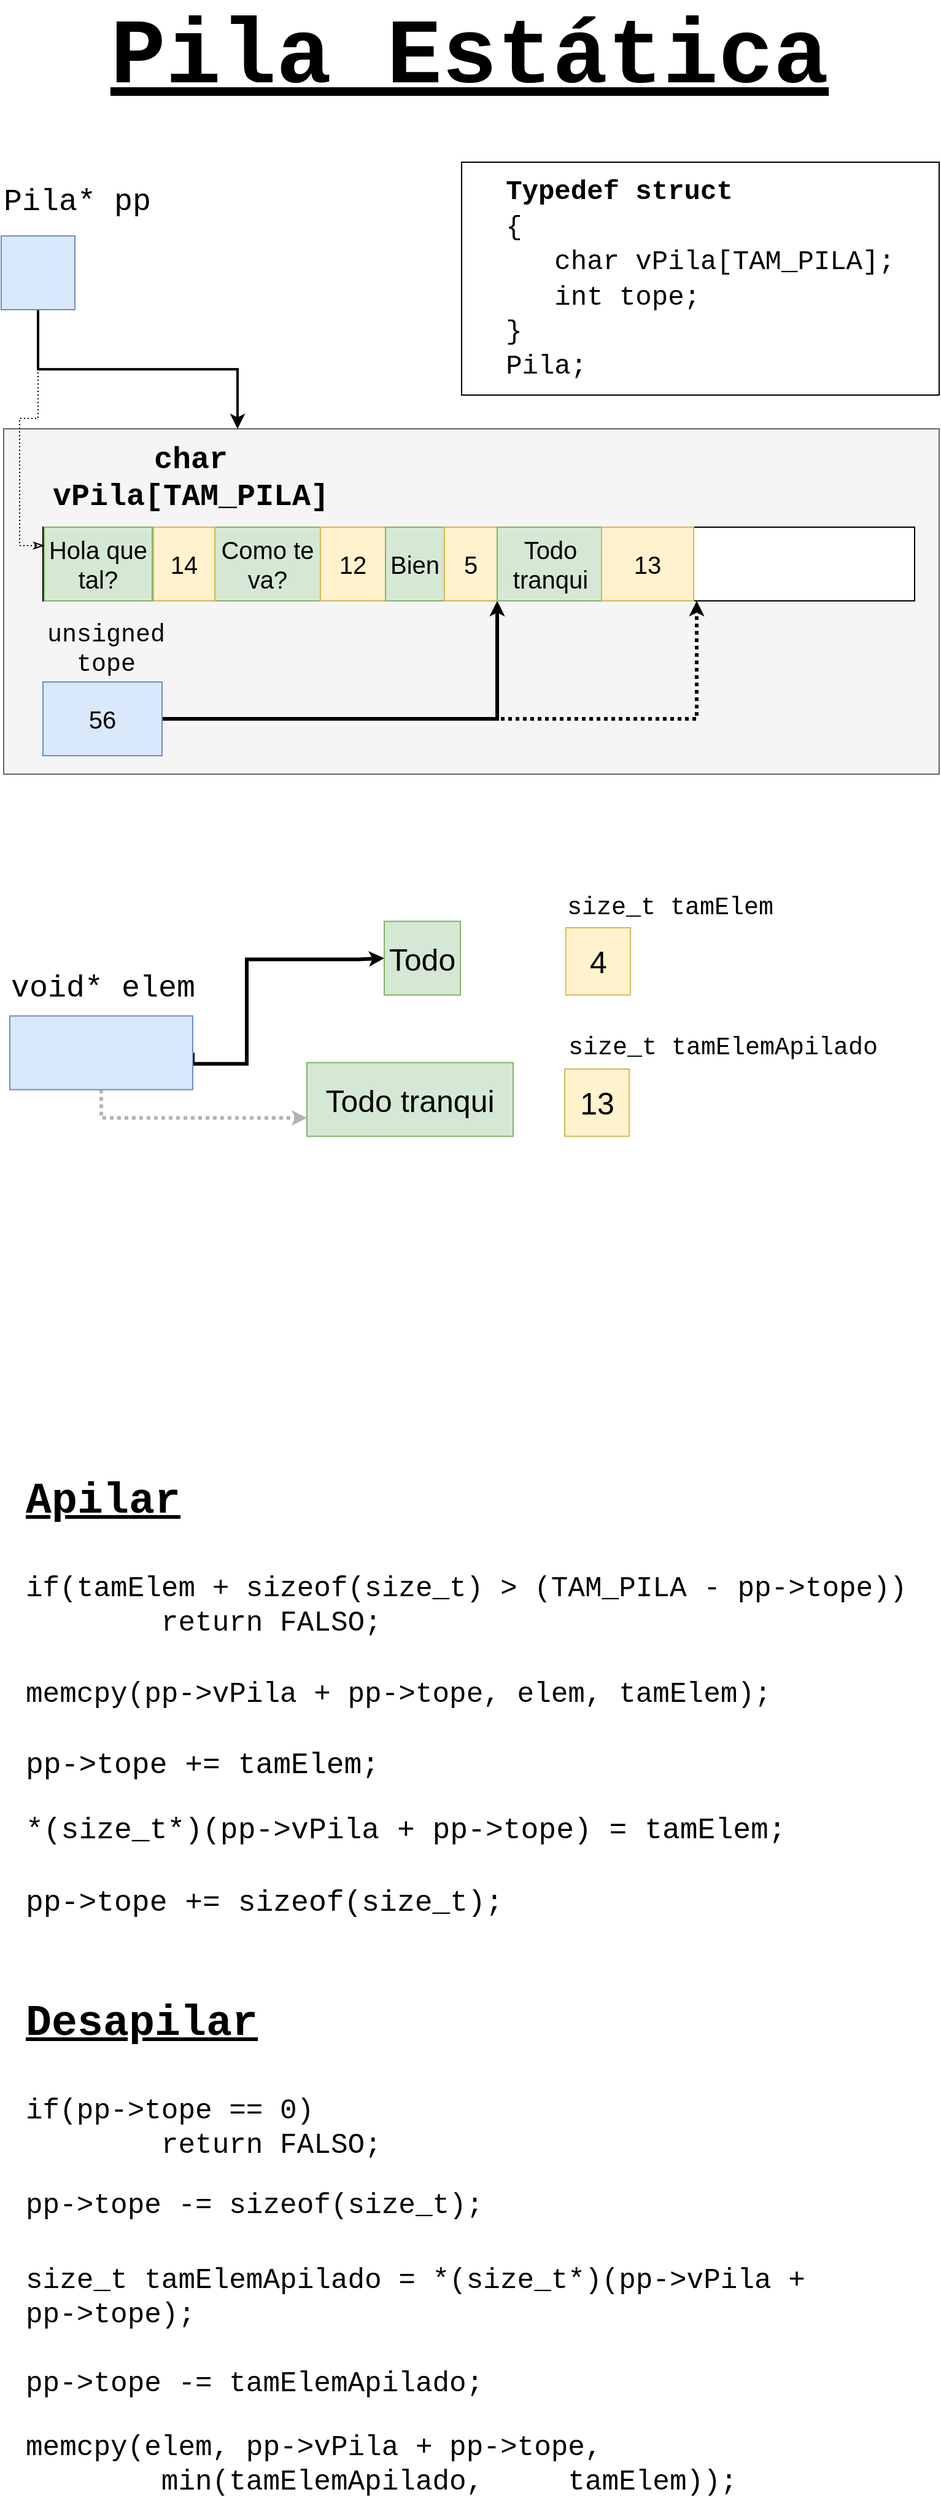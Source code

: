 <mxfile version="18.1.3" type="device"><diagram id="zCQjO5VyLYNLlVyIKUwc" name="Page-1"><mxGraphModel dx="1736" dy="900" grid="0" gridSize="10" guides="1" tooltips="1" connect="1" arrows="1" fold="1" page="1" pageScale="1" pageWidth="827" pageHeight="1169" math="0" shadow="0"><root><mxCell id="0"/><mxCell id="1" parent="0"/><mxCell id="Qqnqu4AXdWNuJ_VfmKJd-2" value="" style="rounded=0;whiteSpace=wrap;html=1;fontSize=20;fillColor=#f5f5f5;strokeColor=#666666;fontColor=#333333;" parent="1" vertex="1"><mxGeometry x="35" y="400" width="762" height="281" as="geometry"/></mxCell><mxCell id="Qqnqu4AXdWNuJ_VfmKJd-1" value="" style="rounded=0;whiteSpace=wrap;html=1;fontColor=#000000;fontSize=20;" parent="1" vertex="1"><mxGeometry x="67" y="480" width="710" height="60" as="geometry"/></mxCell><mxCell id="Qqnqu4AXdWNuJ_VfmKJd-3" value="char vPila[TAM_PILA]" style="text;html=1;strokeColor=none;fillColor=none;align=center;verticalAlign=middle;whiteSpace=wrap;rounded=0;fontFamily=Courier New;fontColor=#000000;fontSize=25;fontStyle=1" parent="1" vertex="1"><mxGeometry x="66" y="409" width="243" height="61" as="geometry"/></mxCell><mxCell id="vYaRMHT9T-FYF3w77zmK-3" style="edgeStyle=orthogonalEdgeStyle;rounded=0;orthogonalLoop=1;jettySize=auto;html=1;exitX=1;exitY=0.5;exitDx=0;exitDy=0;entryX=1;entryY=1;entryDx=0;entryDy=0;fontFamily=Courier New;fontSize=20;startSize=3;endSize=3;strokeColor=#000000;strokeWidth=3;" parent="1" source="Qqnqu4AXdWNuJ_VfmKJd-4" target="Mt-ZcqFUklL3Cd0vU6-G-2" edge="1"><mxGeometry relative="1" as="geometry"/></mxCell><mxCell id="vYaRMHT9T-FYF3w77zmK-21" style="edgeStyle=orthogonalEdgeStyle;rounded=0;orthogonalLoop=1;jettySize=auto;html=1;exitX=1;exitY=0.5;exitDx=0;exitDy=0;entryX=0.75;entryY=1;entryDx=0;entryDy=0;dashed=1;dashPattern=1 1;labelBackgroundColor=#000000;fontFamily=Courier New;fontSize=25;fontColor=#000000;startSize=3;endSize=3;strokeColor=#000000;strokeWidth=3;" parent="1" source="Qqnqu4AXdWNuJ_VfmKJd-4" target="Qqnqu4AXdWNuJ_VfmKJd-1" edge="1"><mxGeometry relative="1" as="geometry"/></mxCell><mxCell id="Qqnqu4AXdWNuJ_VfmKJd-4" value="56" style="rounded=0;whiteSpace=wrap;html=1;fillColor=#dae8fc;strokeColor=#6c8ebf;fontColor=#000000;fontSize=20;" parent="1" vertex="1"><mxGeometry x="67" y="606" width="97" height="60" as="geometry"/></mxCell><mxCell id="Qqnqu4AXdWNuJ_VfmKJd-5" value="unsigned tope" style="text;html=1;strokeColor=none;fillColor=none;align=center;verticalAlign=middle;whiteSpace=wrap;rounded=0;fontFamily=Courier New;fontColor=#000000;fontSize=20;" parent="1" vertex="1"><mxGeometry x="68" y="569" width="101" height="20" as="geometry"/></mxCell><mxCell id="Qqnqu4AXdWNuJ_VfmKJd-6" value="Pila pila" style="text;html=1;resizable=0;points=[];autosize=1;align=left;verticalAlign=top;spacingTop=-4;fontFamily=Courier New;fontColor=#FFFFFF;fontSize=20;" parent="1" vertex="1"><mxGeometry x="33" y="312" width="118" height="24" as="geometry"/></mxCell><mxCell id="c6du3B8U73wlgBMcLzEU-9" value="void* elem" style="text;html=1;resizable=0;points=[];autosize=1;align=left;verticalAlign=top;spacingTop=-4;fontFamily=Courier New;fontSize=25;" parent="1" vertex="1"><mxGeometry x="39" y="837.76" width="160" height="30" as="geometry"/></mxCell><mxCell id="vYaRMHT9T-FYF3w77zmK-5" style="edgeStyle=orthogonalEdgeStyle;rounded=0;orthogonalLoop=1;jettySize=auto;html=1;exitX=1;exitY=0.5;exitDx=0;exitDy=0;entryX=0;entryY=0.5;entryDx=0;entryDy=0;fontFamily=Courier New;fontSize=25;fontColor=#000000;startSize=3;endSize=3;strokeColor=#000000;strokeWidth=3;" parent="1" source="c6du3B8U73wlgBMcLzEU-10" target="BiEIqSl7Dna53eoweetK-8" edge="1"><mxGeometry relative="1" as="geometry"><Array as="points"><mxPoint x="189" y="916.76"/><mxPoint x="233" y="916.76"/><mxPoint x="233" y="831.76"/><mxPoint x="324" y="831.76"/></Array></mxGeometry></mxCell><mxCell id="vYaRMHT9T-FYF3w77zmK-7" style="edgeStyle=orthogonalEdgeStyle;rounded=0;orthogonalLoop=1;jettySize=auto;html=1;exitX=0.5;exitY=1;exitDx=0;exitDy=0;entryX=0;entryY=0.75;entryDx=0;entryDy=0;fontFamily=Courier New;fontSize=25;fontColor=#000000;startSize=3;endSize=3;strokeColor=#B3B3B3;strokeWidth=3;dashed=1;dashPattern=1 1;" parent="1" source="c6du3B8U73wlgBMcLzEU-10" target="dvG97-WtQt44WS3g--4C-3" edge="1"><mxGeometry relative="1" as="geometry"/></mxCell><mxCell id="c6du3B8U73wlgBMcLzEU-10" value="" style="rounded=0;whiteSpace=wrap;html=1;fillColor=#dae8fc;strokeColor=#6c8ebf;fontSize=25;" parent="1" vertex="1"><mxGeometry x="40" y="877.76" width="149" height="60" as="geometry"/></mxCell><mxCell id="c6du3B8U73wlgBMcLzEU-13" value="size_t tamElemApilado" style="text;html=1;resizable=0;points=[];autosize=1;align=left;verticalAlign=top;spacingTop=-4;fontFamily=Courier New;fontColor=#000000;fontSize=20;" parent="1" vertex="1"><mxGeometry x="492.88" y="888.997" width="262" height="24" as="geometry"/></mxCell><mxCell id="OCzfGvjnkoMk9mQlHg3f-1" value="&lt;span style=&quot;white-space: normal; font-size: 20px;&quot;&gt;Como te va?&lt;/span&gt;" style="rounded=0;whiteSpace=wrap;html=1;fillColor=#d5e8d4;strokeColor=#82b366;fontColor=#000000;fontSize=20;" parent="1" vertex="1"><mxGeometry x="207" y="480" width="86" height="60" as="geometry"/></mxCell><mxCell id="OCzfGvjnkoMk9mQlHg3f-2" value="12" style="rounded=0;whiteSpace=wrap;html=1;fillColor=#fff2cc;strokeColor=#d6b656;fontColor=#000000;fontSize=20;" parent="1" vertex="1"><mxGeometry x="293" y="480" width="53" height="60" as="geometry"/></mxCell><mxCell id="Mt-ZcqFUklL3Cd0vU6-G-1" value="&lt;span style=&quot;white-space: normal; font-size: 20px;&quot;&gt;Bien&lt;/span&gt;" style="rounded=0;whiteSpace=wrap;html=1;fillColor=#d5e8d4;strokeColor=#82b366;fontColor=#000000;fontSize=20;" parent="1" vertex="1"><mxGeometry x="346" y="480" width="48" height="60" as="geometry"/></mxCell><mxCell id="Mt-ZcqFUklL3Cd0vU6-G-2" value="5" style="rounded=0;whiteSpace=wrap;html=1;fillColor=#fff2cc;strokeColor=#d6b656;fontColor=#000000;fontSize=20;" parent="1" vertex="1"><mxGeometry x="394" y="480" width="43" height="60" as="geometry"/></mxCell><mxCell id="BiEIqSl7Dna53eoweetK-1" value="Hola que tal?" style="rounded=0;whiteSpace=wrap;html=1;fillColor=#d5e8d4;strokeColor=#82b366;fontColor=#000000;fontSize=20;" parent="1" vertex="1"><mxGeometry x="68" y="480" width="88" height="60" as="geometry"/></mxCell><mxCell id="BiEIqSl7Dna53eoweetK-3" value="14" style="rounded=0;whiteSpace=wrap;html=1;fillColor=#fff2cc;strokeColor=#d6b656;fontColor=#000000;fontSize=20;" parent="1" vertex="1"><mxGeometry x="157" y="480" width="50" height="60" as="geometry"/></mxCell><mxCell id="BiEIqSl7Dna53eoweetK-7" style="edgeStyle=orthogonalEdgeStyle;rounded=0;orthogonalLoop=1;jettySize=auto;html=1;exitX=0.5;exitY=1;exitDx=0;exitDy=0;entryX=0.25;entryY=0;entryDx=0;entryDy=0;fontSize=20;fontColor=#FFFFFF;strokeColor=#000000;strokeWidth=2;" parent="1" source="BiEIqSl7Dna53eoweetK-5" target="Qqnqu4AXdWNuJ_VfmKJd-2" edge="1"><mxGeometry relative="1" as="geometry"/></mxCell><mxCell id="b-KZtlq58ip0g5WjNeN--16" style="edgeStyle=orthogonalEdgeStyle;rounded=0;orthogonalLoop=1;jettySize=auto;html=1;exitX=0.5;exitY=1;exitDx=0;exitDy=0;entryX=0;entryY=0.25;entryDx=0;entryDy=0;dashed=1;dashPattern=1 2;fontFamily=Courier New;fontSize=35;endArrow=classicThin;endFill=0;" edge="1" parent="1" source="BiEIqSl7Dna53eoweetK-5" target="BiEIqSl7Dna53eoweetK-1"><mxGeometry relative="1" as="geometry"/></mxCell><mxCell id="BiEIqSl7Dna53eoweetK-5" value="" style="rounded=0;whiteSpace=wrap;html=1;fillColor=#dae8fc;strokeColor=#6c8ebf;fontSize=20;" parent="1" vertex="1"><mxGeometry x="33" y="243" width="60" height="60" as="geometry"/></mxCell><mxCell id="BiEIqSl7Dna53eoweetK-6" value="Pila* pp" style="text;html=1;resizable=0;points=[];autosize=1;align=left;verticalAlign=top;spacingTop=-4;fontFamily=Courier New;fontSize=25;" parent="1" vertex="1"><mxGeometry x="33" y="198" width="130" height="30" as="geometry"/></mxCell><mxCell id="BiEIqSl7Dna53eoweetK-8" value="Todo" style="rounded=0;whiteSpace=wrap;html=1;fillColor=#d5e8d4;strokeColor=#82b366;fontColor=#000000;fontSize=25;" parent="1" vertex="1"><mxGeometry x="345" y="800.76" width="62" height="60" as="geometry"/></mxCell><mxCell id="dvG97-WtQt44WS3g--4C-1" value="Todo tranqui" style="rounded=0;whiteSpace=wrap;html=1;fillColor=#d5e8d4;strokeColor=#82b366;fontColor=#000000;fontSize=20;" parent="1" vertex="1"><mxGeometry x="437" y="480" width="87" height="60" as="geometry"/></mxCell><mxCell id="dvG97-WtQt44WS3g--4C-2" value="13" style="rounded=0;whiteSpace=wrap;html=1;fillColor=#fff2cc;strokeColor=#d6b656;fontColor=#000000;fontSize=20;" parent="1" vertex="1"><mxGeometry x="522" y="480" width="75" height="60" as="geometry"/></mxCell><mxCell id="dvG97-WtQt44WS3g--4C-3" value="Todo tranqui" style="rounded=0;whiteSpace=wrap;html=1;fillColor=#d5e8d4;strokeColor=#82b366;fontColor=#000000;fontSize=25;" parent="1" vertex="1"><mxGeometry x="282" y="915.76" width="168" height="60" as="geometry"/></mxCell><mxCell id="vYaRMHT9T-FYF3w77zmK-1" value="Pila Estática" style="text;html=1;align=center;verticalAlign=middle;resizable=0;points=[];autosize=1;strokeColor=none;fillColor=none;fontSize=75;fontFamily=Courier New;fontStyle=5;labelPosition=center;verticalLabelPosition=middle;" parent="1" vertex="1"><mxGeometry x="116" y="51" width="595" height="94" as="geometry"/></mxCell><mxCell id="b-KZtlq58ip0g5WjNeN--1" value="&lt;div style=&quot;text-align: left; font-size: 22px;&quot;&gt;&lt;span style=&quot;background-color: initial;&quot;&gt;&lt;b style=&quot;&quot;&gt;&lt;font face=&quot;Courier New&quot; style=&quot;font-size: 22px;&quot;&gt;Typedef struct&lt;/font&gt;&lt;/b&gt;&lt;/span&gt;&lt;/div&gt;&lt;div style=&quot;text-align: left; font-size: 22px;&quot;&gt;&lt;span style=&quot;background-color: initial;&quot;&gt;&lt;font face=&quot;Courier New&quot; style=&quot;font-size: 22px;&quot;&gt;{&lt;/font&gt;&lt;/span&gt;&lt;/div&gt;&lt;div style=&quot;text-align: left; font-size: 22px;&quot;&gt;&lt;span style=&quot;background-color: initial;&quot;&gt;&lt;font face=&quot;Courier New&quot; style=&quot;font-size: 22px;&quot;&gt;&amp;nbsp; &amp;nbsp;char vPila[TAM_PILA];&lt;br&gt;&lt;/font&gt;&lt;/span&gt;&lt;/div&gt;&lt;div style=&quot;text-align: left; font-size: 22px;&quot;&gt;&lt;span style=&quot;background-color: initial;&quot;&gt;&lt;font face=&quot;Courier New&quot; style=&quot;font-size: 22px;&quot;&gt;&amp;nbsp; &amp;nbsp;int tope;&lt;br&gt;&lt;/font&gt;&lt;/span&gt;&lt;/div&gt;&lt;div style=&quot;text-align: left; font-size: 22px;&quot;&gt;&lt;span style=&quot;background-color: initial;&quot;&gt;&lt;font face=&quot;Courier New&quot; style=&quot;font-size: 22px;&quot;&gt;}&lt;/font&gt;&lt;/span&gt;&lt;/div&gt;&lt;div style=&quot;text-align: left; font-size: 22px;&quot;&gt;&lt;span style=&quot;background-color: initial;&quot;&gt;&lt;font face=&quot;Courier New&quot; style=&quot;font-size: 22px;&quot;&gt;Pila;&lt;/font&gt;&lt;/span&gt;&lt;/div&gt;" style="text;html=1;align=center;verticalAlign=middle;whiteSpace=wrap;rounded=0;strokeColor=default;" vertex="1" parent="1"><mxGeometry x="408" y="183" width="389" height="189.5" as="geometry"/></mxCell><mxCell id="b-KZtlq58ip0g5WjNeN--2" value="&lt;font style=&quot;font-size: 24px;&quot;&gt;*(size_t*)(pp-&amp;gt;vPila + pp-&amp;gt;tope) = tamElem;&lt;/font&gt;" style="text;html=1;strokeColor=none;fillColor=none;align=left;verticalAlign=middle;whiteSpace=wrap;rounded=0;fontFamily=Courier New;fontSize=24;spacingTop=0;" vertex="1" parent="1"><mxGeometry x="50.51" y="1526" width="664.49" height="30" as="geometry"/></mxCell><mxCell id="b-KZtlq58ip0g5WjNeN--3" value="&lt;font style=&quot;font-size: 23px;&quot;&gt;size_t tamElemApilado = *(size_t*)(pp-&amp;gt;vPila + &lt;br&gt;pp-&amp;gt;tope);&lt;/font&gt;" style="text;html=1;strokeColor=none;fillColor=none;align=left;verticalAlign=middle;whiteSpace=wrap;rounded=0;fontFamily=Courier New;fontSize=23;" vertex="1" parent="1"><mxGeometry x="50.51" y="1891" width="746.49" height="59" as="geometry"/></mxCell><mxCell id="c6du3B8U73wlgBMcLzEU-12" value="13" style="rounded=0;whiteSpace=wrap;html=1;fillColor=#fff2cc;strokeColor=#d6b656;fontColor=#000000;fontSize=25;" parent="1" vertex="1"><mxGeometry x="492" y="920.999" width="52.636" height="54.761" as="geometry"/></mxCell><mxCell id="c6du3B8U73wlgBMcLzEU-16" value="size_t tamElem" style="text;html=1;resizable=0;points=[];autosize=1;align=left;verticalAlign=top;spacingTop=-4;fontFamily=Courier New;fontColor=#000000;fontSize=20;" parent="1" vertex="1"><mxGeometry x="492" y="775" width="178" height="24" as="geometry"/></mxCell><mxCell id="BiEIqSl7Dna53eoweetK-9" value="4" style="rounded=0;whiteSpace=wrap;html=1;fillColor=#fff2cc;strokeColor=#d6b656;fontColor=#000000;fontSize=25;" parent="1" vertex="1"><mxGeometry x="492.877" y="805.998" width="52.636" height="54.761" as="geometry"/></mxCell><mxCell id="b-KZtlq58ip0g5WjNeN--5" value="&lt;font size=&quot;1&quot; style=&quot;&quot;&gt;&lt;u style=&quot;font-size: 35px;&quot;&gt;Apilar&lt;/u&gt;&lt;/font&gt;" style="text;html=1;strokeColor=none;fillColor=none;align=left;verticalAlign=middle;whiteSpace=wrap;rounded=0;fontFamily=Courier New;fontSize=25;fontStyle=1" vertex="1" parent="1"><mxGeometry x="50.51" y="1257" width="185.49" height="30" as="geometry"/></mxCell><mxCell id="b-KZtlq58ip0g5WjNeN--6" value="&lt;font size=&quot;1&quot; style=&quot;&quot;&gt;&lt;b style=&quot;&quot;&gt;&lt;u style=&quot;font-size: 35px;&quot;&gt;Desapilar&lt;/u&gt;&lt;/b&gt;&lt;/font&gt;" style="text;html=1;strokeColor=none;fillColor=none;align=left;verticalAlign=middle;whiteSpace=wrap;rounded=0;fontFamily=Courier New;fontSize=20;" vertex="1" parent="1"><mxGeometry x="50.51" y="1682" width="210.49" height="30" as="geometry"/></mxCell><mxCell id="b-KZtlq58ip0g5WjNeN--7" value="pp-&amp;gt;tope += sizeof(size_t);" style="text;html=1;strokeColor=none;fillColor=none;align=left;verticalAlign=middle;whiteSpace=wrap;rounded=0;fontFamily=Courier New;fontSize=24;spacingTop=0;" vertex="1" parent="1"><mxGeometry x="50.51" y="1585" width="506" height="30" as="geometry"/></mxCell><mxCell id="b-KZtlq58ip0g5WjNeN--9" value="&lt;font style=&quot;font-size: 23px;&quot;&gt;memcpy(pp-&amp;gt;vPila + pp-&amp;gt;tope, elem, tamElem);&lt;/font&gt;" style="text;html=1;strokeColor=none;fillColor=none;align=left;verticalAlign=middle;whiteSpace=wrap;rounded=0;fontFamily=Courier New;fontSize=20;spacingTop=0;" vertex="1" parent="1"><mxGeometry x="50.51" y="1402" width="610" height="56" as="geometry"/></mxCell><mxCell id="b-KZtlq58ip0g5WjNeN--10" value="&lt;font style=&quot;font-size: 24px;&quot;&gt;pp-&amp;gt;tope += tamElem;&lt;/font&gt;" style="text;html=1;strokeColor=none;fillColor=none;align=left;verticalAlign=middle;whiteSpace=wrap;rounded=0;fontFamily=Courier New;fontSize=24;spacingTop=0;" vertex="1" parent="1"><mxGeometry x="50.51" y="1473" width="350" height="30" as="geometry"/></mxCell><mxCell id="b-KZtlq58ip0g5WjNeN--11" value="pp-&amp;gt;tope -= tamElemApilado;" style="text;html=1;strokeColor=none;fillColor=none;align=left;verticalAlign=middle;whiteSpace=wrap;rounded=0;fontFamily=Courier New;fontSize=23;" vertex="1" parent="1"><mxGeometry x="50.51" y="1976" width="527.49" height="30" as="geometry"/></mxCell><mxCell id="b-KZtlq58ip0g5WjNeN--12" value="pp-&amp;gt;tope -= sizeof(size_t);" style="text;html=1;strokeColor=none;fillColor=none;align=left;verticalAlign=middle;whiteSpace=wrap;rounded=0;fontFamily=Courier New;fontSize=23;" vertex="1" parent="1"><mxGeometry x="50.51" y="1831" width="588.49" height="30" as="geometry"/></mxCell><mxCell id="b-KZtlq58ip0g5WjNeN--13" value="memcpy(elem, pp-&amp;gt;vPila + pp-&amp;gt;tope, &lt;span style=&quot;white-space: pre;&quot;&gt;&#9;&lt;/span&gt;min(tamElemApilado, &lt;span style=&quot;white-space: pre; font-size: 23px;&quot;&gt;&#9;&lt;/span&gt;tamElem));" style="text;html=1;strokeColor=none;fillColor=none;align=left;verticalAlign=middle;whiteSpace=wrap;rounded=0;fontFamily=Courier New;fontSize=23;" vertex="1" parent="1"><mxGeometry x="50.51" y="2032" width="683.49" height="50" as="geometry"/></mxCell><mxCell id="b-KZtlq58ip0g5WjNeN--14" value="if(pp-&amp;gt;tope == 0)&lt;br style=&quot;font-size: 23px;&quot;&gt;&lt;span style=&quot;white-space: pre; font-size: 23px;&quot;&gt;&#9;&lt;/span&gt;return FALSO;" style="text;html=1;strokeColor=none;fillColor=none;align=left;verticalAlign=middle;whiteSpace=wrap;rounded=0;fontFamily=Courier New;fontSize=23;" vertex="1" parent="1"><mxGeometry x="50.51" y="1750" width="371" height="66" as="geometry"/></mxCell><mxCell id="b-KZtlq58ip0g5WjNeN--15" value="&lt;font style=&quot;font-size: 23px;&quot;&gt;if(tamElem + sizeof(size_t) &amp;gt; (TAM_PILA - pp-&amp;gt;tope))&lt;br&gt;&lt;span style=&quot;white-space: pre;&quot;&gt;&#9;&lt;/span&gt;return FALSO;&lt;/font&gt;" style="text;html=1;strokeColor=none;fillColor=none;align=left;verticalAlign=middle;whiteSpace=wrap;rounded=0;fontFamily=Courier New;fontSize=20;spacingTop=0;" vertex="1" parent="1"><mxGeometry x="50.51" y="1327" width="732.49" height="61" as="geometry"/></mxCell></root></mxGraphModel></diagram></mxfile>